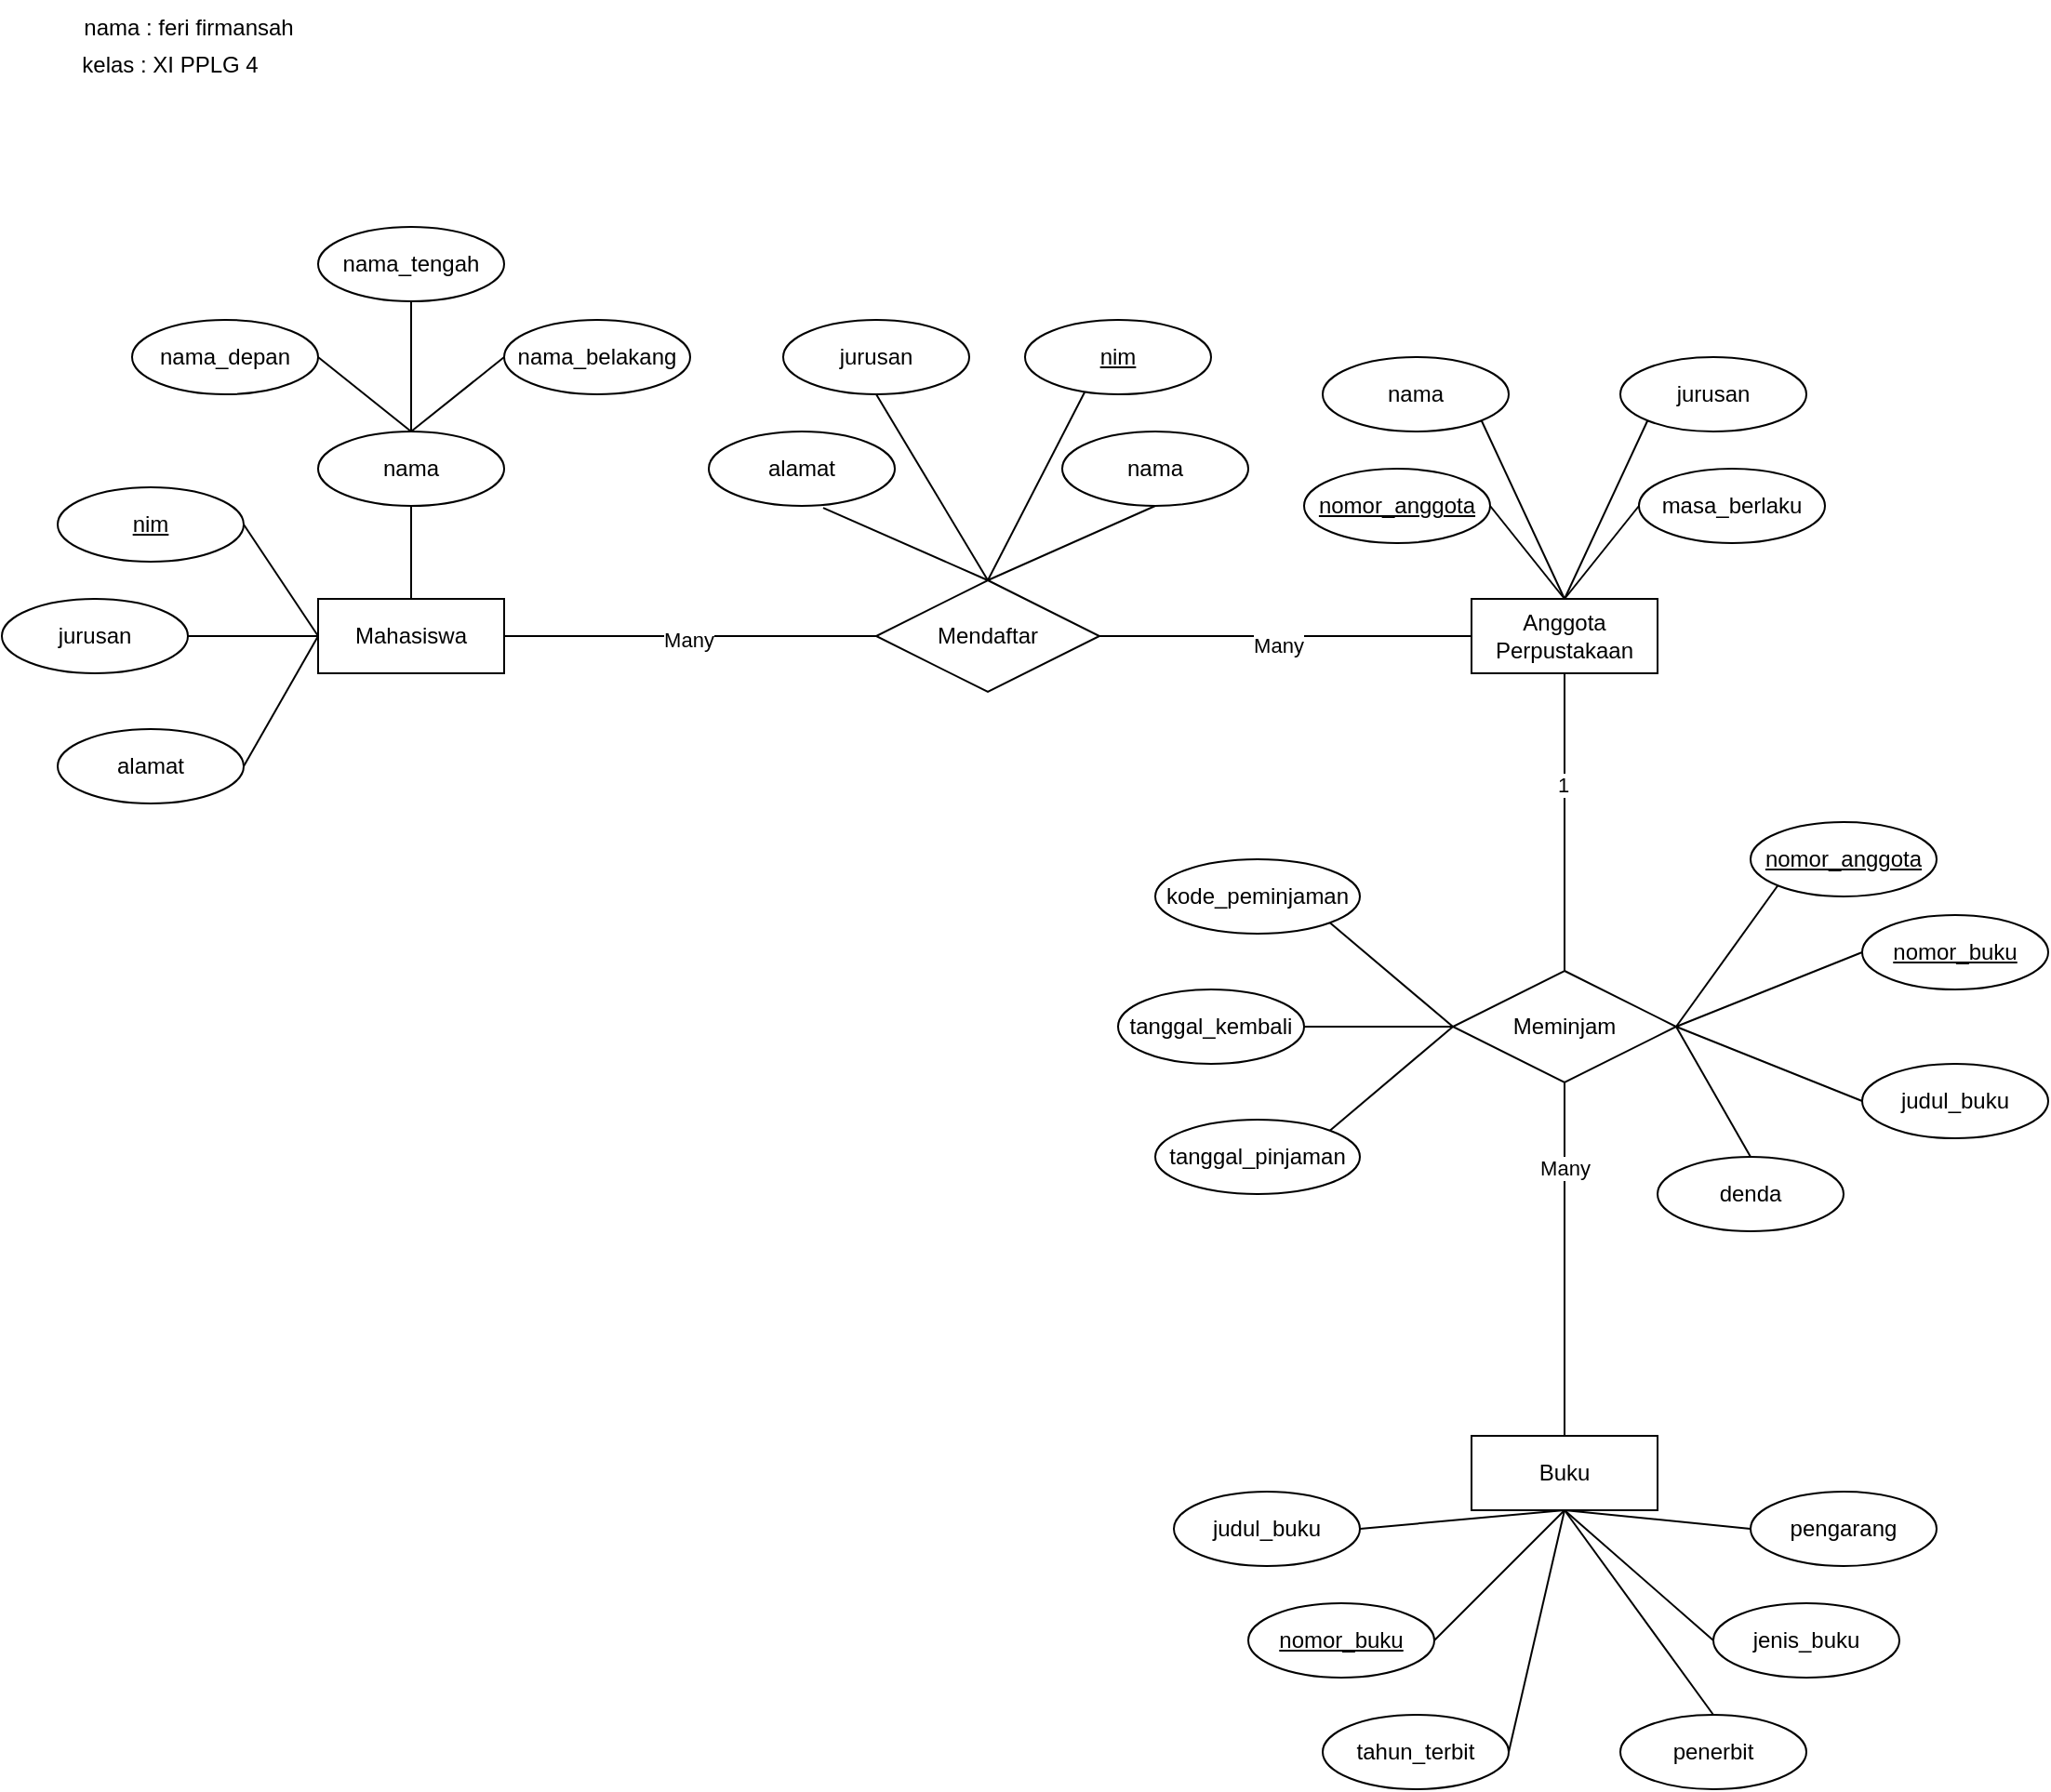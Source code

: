 <mxfile version="24.7.6">
  <diagram name="Page-1" id="XBaPcNetwXVkNEH2sR2C">
    <mxGraphModel dx="954" dy="592" grid="1" gridSize="10" guides="1" tooltips="1" connect="1" arrows="1" fold="1" page="1" pageScale="1" pageWidth="850" pageHeight="1100" math="0" shadow="0">
      <root>
        <mxCell id="0" />
        <mxCell id="1" parent="0" />
        <mxCell id="drBuVy9M7_z7px20c_WL-8" value="Mahasiswa" style="whiteSpace=wrap;html=1;align=center;" vertex="1" parent="1">
          <mxGeometry x="210" y="380" width="100" height="40" as="geometry" />
        </mxCell>
        <mxCell id="drBuVy9M7_z7px20c_WL-10" value="jurusan" style="ellipse;whiteSpace=wrap;html=1;align=center;" vertex="1" parent="1">
          <mxGeometry x="40" y="380" width="100" height="40" as="geometry" />
        </mxCell>
        <mxCell id="drBuVy9M7_z7px20c_WL-11" value="alamat" style="ellipse;whiteSpace=wrap;html=1;align=center;" vertex="1" parent="1">
          <mxGeometry x="70" y="450" width="100" height="40" as="geometry" />
        </mxCell>
        <mxCell id="drBuVy9M7_z7px20c_WL-12" value="nama_depan" style="ellipse;whiteSpace=wrap;html=1;align=center;" vertex="1" parent="1">
          <mxGeometry x="110" y="230" width="100" height="40" as="geometry" />
        </mxCell>
        <mxCell id="drBuVy9M7_z7px20c_WL-13" value="nama_tengah" style="ellipse;whiteSpace=wrap;html=1;align=center;" vertex="1" parent="1">
          <mxGeometry x="210" y="180" width="100" height="40" as="geometry" />
        </mxCell>
        <mxCell id="drBuVy9M7_z7px20c_WL-14" value="nama_belakang" style="ellipse;whiteSpace=wrap;html=1;align=center;" vertex="1" parent="1">
          <mxGeometry x="310" y="230" width="100" height="40" as="geometry" />
        </mxCell>
        <mxCell id="drBuVy9M7_z7px20c_WL-15" value="nama" style="ellipse;whiteSpace=wrap;html=1;align=center;" vertex="1" parent="1">
          <mxGeometry x="210" y="290" width="100" height="40" as="geometry" />
        </mxCell>
        <mxCell id="drBuVy9M7_z7px20c_WL-16" value="Mendaftar" style="shape=rhombus;perimeter=rhombusPerimeter;whiteSpace=wrap;html=1;align=center;" vertex="1" parent="1">
          <mxGeometry x="510" y="370" width="120" height="60" as="geometry" />
        </mxCell>
        <mxCell id="drBuVy9M7_z7px20c_WL-18" value="jurusan" style="ellipse;whiteSpace=wrap;html=1;align=center;" vertex="1" parent="1">
          <mxGeometry x="460" y="230" width="100" height="40" as="geometry" />
        </mxCell>
        <mxCell id="drBuVy9M7_z7px20c_WL-19" value="alamat" style="ellipse;whiteSpace=wrap;html=1;align=center;" vertex="1" parent="1">
          <mxGeometry x="420" y="290" width="100" height="40" as="geometry" />
        </mxCell>
        <mxCell id="drBuVy9M7_z7px20c_WL-20" value="nama" style="ellipse;whiteSpace=wrap;html=1;align=center;" vertex="1" parent="1">
          <mxGeometry x="610" y="290" width="100" height="40" as="geometry" />
        </mxCell>
        <mxCell id="drBuVy9M7_z7px20c_WL-21" value="Anggota Perpustakaan" style="whiteSpace=wrap;html=1;align=center;" vertex="1" parent="1">
          <mxGeometry x="830" y="380" width="100" height="40" as="geometry" />
        </mxCell>
        <mxCell id="drBuVy9M7_z7px20c_WL-23" value="nama" style="ellipse;whiteSpace=wrap;html=1;align=center;" vertex="1" parent="1">
          <mxGeometry x="750" y="250" width="100" height="40" as="geometry" />
        </mxCell>
        <mxCell id="drBuVy9M7_z7px20c_WL-25" value="jurusan" style="ellipse;whiteSpace=wrap;html=1;align=center;" vertex="1" parent="1">
          <mxGeometry x="910" y="250" width="100" height="40" as="geometry" />
        </mxCell>
        <mxCell id="drBuVy9M7_z7px20c_WL-26" value="masa_berlaku" style="ellipse;whiteSpace=wrap;html=1;align=center;" vertex="1" parent="1">
          <mxGeometry x="920" y="310" width="100" height="40" as="geometry" />
        </mxCell>
        <mxCell id="drBuVy9M7_z7px20c_WL-27" value="" style="endArrow=none;html=1;rounded=0;" edge="1" parent="1">
          <mxGeometry relative="1" as="geometry">
            <mxPoint x="140" y="400" as="sourcePoint" />
            <mxPoint x="210" y="400" as="targetPoint" />
          </mxGeometry>
        </mxCell>
        <mxCell id="drBuVy9M7_z7px20c_WL-28" value="" style="endArrow=none;html=1;rounded=0;exitX=1;exitY=0.5;exitDx=0;exitDy=0;entryX=0;entryY=0.5;entryDx=0;entryDy=0;" edge="1" parent="1" source="drBuVy9M7_z7px20c_WL-11" target="drBuVy9M7_z7px20c_WL-8">
          <mxGeometry relative="1" as="geometry">
            <mxPoint x="150" y="410" as="sourcePoint" />
            <mxPoint x="220" y="410" as="targetPoint" />
            <Array as="points" />
          </mxGeometry>
        </mxCell>
        <mxCell id="drBuVy9M7_z7px20c_WL-29" value="" style="endArrow=none;html=1;rounded=0;exitX=1;exitY=0.5;exitDx=0;exitDy=0;entryX=0;entryY=0.5;entryDx=0;entryDy=0;" edge="1" parent="1" source="drBuVy9M7_z7px20c_WL-79" target="drBuVy9M7_z7px20c_WL-8">
          <mxGeometry relative="1" as="geometry">
            <mxPoint x="170" y="340" as="sourcePoint" />
            <mxPoint x="470" y="250" as="targetPoint" />
          </mxGeometry>
        </mxCell>
        <mxCell id="drBuVy9M7_z7px20c_WL-30" value="" style="endArrow=none;html=1;rounded=0;exitX=0.5;exitY=1;exitDx=0;exitDy=0;entryX=0.5;entryY=0;entryDx=0;entryDy=0;" edge="1" parent="1" source="drBuVy9M7_z7px20c_WL-15" target="drBuVy9M7_z7px20c_WL-8">
          <mxGeometry relative="1" as="geometry">
            <mxPoint x="310" y="250" as="sourcePoint" />
            <mxPoint x="470" y="250" as="targetPoint" />
          </mxGeometry>
        </mxCell>
        <mxCell id="drBuVy9M7_z7px20c_WL-31" value="" style="endArrow=none;html=1;rounded=0;exitX=0.5;exitY=0;exitDx=0;exitDy=0;entryX=0;entryY=0.5;entryDx=0;entryDy=0;" edge="1" parent="1" source="drBuVy9M7_z7px20c_WL-15" target="drBuVy9M7_z7px20c_WL-14">
          <mxGeometry relative="1" as="geometry">
            <mxPoint x="310" y="250" as="sourcePoint" />
            <mxPoint x="470" y="250" as="targetPoint" />
          </mxGeometry>
        </mxCell>
        <mxCell id="drBuVy9M7_z7px20c_WL-32" value="" style="endArrow=none;html=1;rounded=0;entryX=0.5;entryY=1;entryDx=0;entryDy=0;" edge="1" parent="1" target="drBuVy9M7_z7px20c_WL-13">
          <mxGeometry relative="1" as="geometry">
            <mxPoint x="260" y="290" as="sourcePoint" />
            <mxPoint x="470" y="250" as="targetPoint" />
          </mxGeometry>
        </mxCell>
        <mxCell id="drBuVy9M7_z7px20c_WL-33" value="" style="endArrow=none;html=1;rounded=0;exitX=1;exitY=0.5;exitDx=0;exitDy=0;entryX=0.5;entryY=0;entryDx=0;entryDy=0;" edge="1" parent="1" source="drBuVy9M7_z7px20c_WL-12" target="drBuVy9M7_z7px20c_WL-15">
          <mxGeometry relative="1" as="geometry">
            <mxPoint x="310" y="250" as="sourcePoint" />
            <mxPoint x="470" y="250" as="targetPoint" />
          </mxGeometry>
        </mxCell>
        <mxCell id="drBuVy9M7_z7px20c_WL-34" value="" style="endArrow=none;html=1;rounded=0;exitX=0.5;exitY=0;exitDx=0;exitDy=0;entryX=0.615;entryY=1.026;entryDx=0;entryDy=0;entryPerimeter=0;" edge="1" parent="1" source="drBuVy9M7_z7px20c_WL-16" target="drBuVy9M7_z7px20c_WL-19">
          <mxGeometry relative="1" as="geometry">
            <mxPoint x="310" y="250" as="sourcePoint" />
            <mxPoint x="470" y="250" as="targetPoint" />
          </mxGeometry>
        </mxCell>
        <mxCell id="drBuVy9M7_z7px20c_WL-36" value="" style="endArrow=none;html=1;rounded=0;exitX=0.5;exitY=0;exitDx=0;exitDy=0;entryX=0.5;entryY=1;entryDx=0;entryDy=0;" edge="1" parent="1" source="drBuVy9M7_z7px20c_WL-16" target="drBuVy9M7_z7px20c_WL-18">
          <mxGeometry relative="1" as="geometry">
            <mxPoint x="580" y="380" as="sourcePoint" />
            <mxPoint x="492" y="341" as="targetPoint" />
          </mxGeometry>
        </mxCell>
        <mxCell id="drBuVy9M7_z7px20c_WL-37" value="" style="endArrow=none;html=1;rounded=0;entryX=0.33;entryY=0.925;entryDx=0;entryDy=0;entryPerimeter=0;" edge="1" parent="1" target="drBuVy9M7_z7px20c_WL-80">
          <mxGeometry relative="1" as="geometry">
            <mxPoint x="570" y="370" as="sourcePoint" />
            <mxPoint x="620" y="270" as="targetPoint" />
          </mxGeometry>
        </mxCell>
        <mxCell id="drBuVy9M7_z7px20c_WL-38" value="" style="endArrow=none;html=1;rounded=0;entryX=0.5;entryY=1;entryDx=0;entryDy=0;" edge="1" parent="1" target="drBuVy9M7_z7px20c_WL-20">
          <mxGeometry relative="1" as="geometry">
            <mxPoint x="570" y="370" as="sourcePoint" />
            <mxPoint x="630" y="280" as="targetPoint" />
          </mxGeometry>
        </mxCell>
        <mxCell id="drBuVy9M7_z7px20c_WL-39" value="" style="endArrow=none;html=1;rounded=0;entryX=0;entryY=0.5;entryDx=0;entryDy=0;exitX=1;exitY=0.5;exitDx=0;exitDy=0;" edge="1" parent="1" source="drBuVy9M7_z7px20c_WL-8" target="drBuVy9M7_z7px20c_WL-16">
          <mxGeometry relative="1" as="geometry">
            <mxPoint x="580" y="380" as="sourcePoint" />
            <mxPoint x="670" y="340" as="targetPoint" />
          </mxGeometry>
        </mxCell>
        <mxCell id="drBuVy9M7_z7px20c_WL-85" value="Many" style="edgeLabel;html=1;align=center;verticalAlign=middle;resizable=0;points=[];" vertex="1" connectable="0" parent="drBuVy9M7_z7px20c_WL-39">
          <mxGeometry x="-0.01" y="-2" relative="1" as="geometry">
            <mxPoint as="offset" />
          </mxGeometry>
        </mxCell>
        <mxCell id="drBuVy9M7_z7px20c_WL-40" value="" style="endArrow=none;html=1;rounded=0;entryX=0;entryY=0.5;entryDx=0;entryDy=0;exitX=1;exitY=0.5;exitDx=0;exitDy=0;" edge="1" parent="1" source="drBuVy9M7_z7px20c_WL-16" target="drBuVy9M7_z7px20c_WL-21">
          <mxGeometry relative="1" as="geometry">
            <mxPoint x="320" y="410" as="sourcePoint" />
            <mxPoint x="520" y="410" as="targetPoint" />
          </mxGeometry>
        </mxCell>
        <mxCell id="drBuVy9M7_z7px20c_WL-86" value="Many" style="edgeLabel;html=1;align=center;verticalAlign=middle;resizable=0;points=[];" vertex="1" connectable="0" parent="drBuVy9M7_z7px20c_WL-40">
          <mxGeometry x="-0.04" y="-5" relative="1" as="geometry">
            <mxPoint as="offset" />
          </mxGeometry>
        </mxCell>
        <mxCell id="drBuVy9M7_z7px20c_WL-41" value="" style="endArrow=none;html=1;rounded=0;entryX=0.5;entryY=0;entryDx=0;entryDy=0;exitX=1;exitY=0.5;exitDx=0;exitDy=0;" edge="1" parent="1" source="drBuVy9M7_z7px20c_WL-81" target="drBuVy9M7_z7px20c_WL-21">
          <mxGeometry relative="1" as="geometry">
            <mxPoint x="840" y="330" as="sourcePoint" />
            <mxPoint x="840" y="410" as="targetPoint" />
          </mxGeometry>
        </mxCell>
        <mxCell id="drBuVy9M7_z7px20c_WL-42" value="" style="endArrow=none;html=1;rounded=0;entryX=0;entryY=0.5;entryDx=0;entryDy=0;" edge="1" parent="1" target="drBuVy9M7_z7px20c_WL-26">
          <mxGeometry relative="1" as="geometry">
            <mxPoint x="880" y="380" as="sourcePoint" />
            <mxPoint x="890" y="390" as="targetPoint" />
          </mxGeometry>
        </mxCell>
        <mxCell id="drBuVy9M7_z7px20c_WL-43" value="" style="endArrow=none;html=1;rounded=0;entryX=0.5;entryY=0;entryDx=0;entryDy=0;exitX=1;exitY=1;exitDx=0;exitDy=0;" edge="1" parent="1" source="drBuVy9M7_z7px20c_WL-23" target="drBuVy9M7_z7px20c_WL-21">
          <mxGeometry relative="1" as="geometry">
            <mxPoint x="850" y="340" as="sourcePoint" />
            <mxPoint x="890" y="390" as="targetPoint" />
          </mxGeometry>
        </mxCell>
        <mxCell id="drBuVy9M7_z7px20c_WL-44" value="" style="endArrow=none;html=1;rounded=0;entryX=0.5;entryY=0;entryDx=0;entryDy=0;exitX=0;exitY=1;exitDx=0;exitDy=0;" edge="1" parent="1" source="drBuVy9M7_z7px20c_WL-25" target="drBuVy9M7_z7px20c_WL-21">
          <mxGeometry relative="1" as="geometry">
            <mxPoint x="820" y="280" as="sourcePoint" />
            <mxPoint x="890" y="390" as="targetPoint" />
          </mxGeometry>
        </mxCell>
        <mxCell id="drBuVy9M7_z7px20c_WL-46" value="kode_peminjaman" style="ellipse;whiteSpace=wrap;html=1;align=center;" vertex="1" parent="1">
          <mxGeometry x="660" y="520" width="110" height="40" as="geometry" />
        </mxCell>
        <mxCell id="drBuVy9M7_z7px20c_WL-47" value="Meminjam" style="shape=rhombus;perimeter=rhombusPerimeter;whiteSpace=wrap;html=1;align=center;" vertex="1" parent="1">
          <mxGeometry x="820" y="580" width="120" height="60" as="geometry" />
        </mxCell>
        <mxCell id="drBuVy9M7_z7px20c_WL-48" value="tanggal_kembali" style="ellipse;whiteSpace=wrap;html=1;align=center;" vertex="1" parent="1">
          <mxGeometry x="640" y="590" width="100" height="40" as="geometry" />
        </mxCell>
        <mxCell id="drBuVy9M7_z7px20c_WL-49" value="tanggal_pinjaman" style="ellipse;whiteSpace=wrap;html=1;align=center;" vertex="1" parent="1">
          <mxGeometry x="660" y="660" width="110" height="40" as="geometry" />
        </mxCell>
        <mxCell id="drBuVy9M7_z7px20c_WL-50" value="judul_buku" style="ellipse;whiteSpace=wrap;html=1;align=center;" vertex="1" parent="1">
          <mxGeometry x="1040" y="630" width="100" height="40" as="geometry" />
        </mxCell>
        <mxCell id="drBuVy9M7_z7px20c_WL-53" value="denda" style="ellipse;whiteSpace=wrap;html=1;align=center;" vertex="1" parent="1">
          <mxGeometry x="930" y="680" width="100" height="40" as="geometry" />
        </mxCell>
        <mxCell id="drBuVy9M7_z7px20c_WL-54" value="" style="endArrow=none;html=1;rounded=0;exitX=0;exitY=0.5;exitDx=0;exitDy=0;entryX=1;entryY=1;entryDx=0;entryDy=0;" edge="1" parent="1" source="drBuVy9M7_z7px20c_WL-47" target="drBuVy9M7_z7px20c_WL-46">
          <mxGeometry relative="1" as="geometry">
            <mxPoint x="580" y="380" as="sourcePoint" />
            <mxPoint x="760" y="550" as="targetPoint" />
          </mxGeometry>
        </mxCell>
        <mxCell id="drBuVy9M7_z7px20c_WL-55" value="" style="endArrow=none;html=1;rounded=0;entryX=0.5;entryY=1;entryDx=0;entryDy=0;exitX=0.5;exitY=0;exitDx=0;exitDy=0;" edge="1" parent="1" source="drBuVy9M7_z7px20c_WL-47" target="drBuVy9M7_z7px20c_WL-21">
          <mxGeometry relative="1" as="geometry">
            <mxPoint x="890" y="590" as="sourcePoint" />
            <mxPoint x="830" y="540" as="targetPoint" />
          </mxGeometry>
        </mxCell>
        <mxCell id="drBuVy9M7_z7px20c_WL-87" value="1" style="edgeLabel;html=1;align=center;verticalAlign=middle;resizable=0;points=[];" vertex="1" connectable="0" parent="drBuVy9M7_z7px20c_WL-55">
          <mxGeometry x="0.25" y="1" relative="1" as="geometry">
            <mxPoint as="offset" />
          </mxGeometry>
        </mxCell>
        <mxCell id="drBuVy9M7_z7px20c_WL-56" value="" style="endArrow=none;html=1;rounded=0;entryX=0;entryY=1;entryDx=0;entryDy=0;exitX=1;exitY=0.5;exitDx=0;exitDy=0;" edge="1" parent="1" source="drBuVy9M7_z7px20c_WL-47" target="drBuVy9M7_z7px20c_WL-83">
          <mxGeometry relative="1" as="geometry">
            <mxPoint x="890" y="590" as="sourcePoint" />
            <mxPoint x="990" y="530" as="targetPoint" />
          </mxGeometry>
        </mxCell>
        <mxCell id="drBuVy9M7_z7px20c_WL-58" value="" style="endArrow=none;html=1;rounded=0;entryX=1;entryY=0.5;entryDx=0;entryDy=0;exitX=0;exitY=0.5;exitDx=0;exitDy=0;" edge="1" parent="1" source="drBuVy9M7_z7px20c_WL-47" target="drBuVy9M7_z7px20c_WL-48">
          <mxGeometry relative="1" as="geometry">
            <mxPoint x="820" y="610" as="sourcePoint" />
            <mxPoint x="830" y="540" as="targetPoint" />
          </mxGeometry>
        </mxCell>
        <mxCell id="drBuVy9M7_z7px20c_WL-59" value="" style="endArrow=none;html=1;rounded=0;entryX=1;entryY=0;entryDx=0;entryDy=0;exitX=0;exitY=0.5;exitDx=0;exitDy=0;" edge="1" parent="1" source="drBuVy9M7_z7px20c_WL-47" target="drBuVy9M7_z7px20c_WL-49">
          <mxGeometry relative="1" as="geometry">
            <mxPoint x="830" y="620" as="sourcePoint" />
            <mxPoint x="790" y="610" as="targetPoint" />
          </mxGeometry>
        </mxCell>
        <mxCell id="drBuVy9M7_z7px20c_WL-60" value="" style="endArrow=none;html=1;rounded=0;entryX=0.5;entryY=0;entryDx=0;entryDy=0;exitX=1;exitY=0.5;exitDx=0;exitDy=0;" edge="1" parent="1" source="drBuVy9M7_z7px20c_WL-47" target="drBuVy9M7_z7px20c_WL-53">
          <mxGeometry relative="1" as="geometry">
            <mxPoint x="830" y="620" as="sourcePoint" />
            <mxPoint x="840" y="680" as="targetPoint" />
          </mxGeometry>
        </mxCell>
        <mxCell id="drBuVy9M7_z7px20c_WL-61" value="" style="endArrow=none;html=1;rounded=0;entryX=0;entryY=0.5;entryDx=0;entryDy=0;exitX=1;exitY=0.5;exitDx=0;exitDy=0;" edge="1" parent="1" source="drBuVy9M7_z7px20c_WL-47" target="drBuVy9M7_z7px20c_WL-50">
          <mxGeometry relative="1" as="geometry">
            <mxPoint x="950" y="620" as="sourcePoint" />
            <mxPoint x="970" y="680" as="targetPoint" />
          </mxGeometry>
        </mxCell>
        <mxCell id="drBuVy9M7_z7px20c_WL-62" value="" style="endArrow=none;html=1;rounded=0;entryX=0;entryY=0.5;entryDx=0;entryDy=0;exitX=1;exitY=0.5;exitDx=0;exitDy=0;" edge="1" parent="1" source="drBuVy9M7_z7px20c_WL-47" target="drBuVy9M7_z7px20c_WL-82">
          <mxGeometry relative="1" as="geometry">
            <mxPoint x="950" y="620" as="sourcePoint" />
            <mxPoint x="1040" y="570" as="targetPoint" />
          </mxGeometry>
        </mxCell>
        <mxCell id="drBuVy9M7_z7px20c_WL-63" value="" style="endArrow=none;html=1;rounded=0;exitX=0.5;exitY=1;exitDx=0;exitDy=0;entryX=0.5;entryY=0;entryDx=0;entryDy=0;" edge="1" parent="1" source="drBuVy9M7_z7px20c_WL-47" target="drBuVy9M7_z7px20c_WL-65">
          <mxGeometry relative="1" as="geometry">
            <mxPoint x="890" y="590" as="sourcePoint" />
            <mxPoint x="880" y="830" as="targetPoint" />
          </mxGeometry>
        </mxCell>
        <mxCell id="drBuVy9M7_z7px20c_WL-88" value="Many" style="edgeLabel;html=1;align=center;verticalAlign=middle;resizable=0;points=[];" vertex="1" connectable="0" parent="drBuVy9M7_z7px20c_WL-63">
          <mxGeometry x="-0.516" relative="1" as="geometry">
            <mxPoint as="offset" />
          </mxGeometry>
        </mxCell>
        <mxCell id="drBuVy9M7_z7px20c_WL-65" value="Buku" style="whiteSpace=wrap;html=1;align=center;" vertex="1" parent="1">
          <mxGeometry x="830" y="830" width="100" height="40" as="geometry" />
        </mxCell>
        <mxCell id="drBuVy9M7_z7px20c_WL-67" value="tahun_terbit" style="ellipse;whiteSpace=wrap;html=1;align=center;" vertex="1" parent="1">
          <mxGeometry x="750" y="980" width="100" height="40" as="geometry" />
        </mxCell>
        <mxCell id="drBuVy9M7_z7px20c_WL-68" value="judul_buku" style="ellipse;whiteSpace=wrap;html=1;align=center;" vertex="1" parent="1">
          <mxGeometry x="670" y="860" width="100" height="40" as="geometry" />
        </mxCell>
        <mxCell id="drBuVy9M7_z7px20c_WL-69" value="penerbit" style="ellipse;whiteSpace=wrap;html=1;align=center;" vertex="1" parent="1">
          <mxGeometry x="910" y="980" width="100" height="40" as="geometry" />
        </mxCell>
        <mxCell id="drBuVy9M7_z7px20c_WL-70" value="jenis_buku" style="ellipse;whiteSpace=wrap;html=1;align=center;" vertex="1" parent="1">
          <mxGeometry x="960" y="920" width="100" height="40" as="geometry" />
        </mxCell>
        <mxCell id="drBuVy9M7_z7px20c_WL-71" value="pengarang" style="ellipse;whiteSpace=wrap;html=1;align=center;" vertex="1" parent="1">
          <mxGeometry x="980" y="860" width="100" height="40" as="geometry" />
        </mxCell>
        <mxCell id="drBuVy9M7_z7px20c_WL-72" value="nomor_buku" style="ellipse;whiteSpace=wrap;html=1;align=center;fontStyle=4;" vertex="1" parent="1">
          <mxGeometry x="710" y="920" width="100" height="40" as="geometry" />
        </mxCell>
        <mxCell id="drBuVy9M7_z7px20c_WL-73" value="" style="endArrow=none;html=1;rounded=0;exitX=0.5;exitY=0;exitDx=0;exitDy=0;entryX=0.5;entryY=1;entryDx=0;entryDy=0;" edge="1" parent="1" source="drBuVy9M7_z7px20c_WL-69" target="drBuVy9M7_z7px20c_WL-65">
          <mxGeometry relative="1" as="geometry">
            <mxPoint x="890" y="650" as="sourcePoint" />
            <mxPoint x="890" y="840" as="targetPoint" />
          </mxGeometry>
        </mxCell>
        <mxCell id="drBuVy9M7_z7px20c_WL-74" value="" style="endArrow=none;html=1;rounded=0;exitX=0;exitY=0.5;exitDx=0;exitDy=0;entryX=0.5;entryY=1;entryDx=0;entryDy=0;" edge="1" parent="1" source="drBuVy9M7_z7px20c_WL-70" target="drBuVy9M7_z7px20c_WL-65">
          <mxGeometry relative="1" as="geometry">
            <mxPoint x="970" y="990" as="sourcePoint" />
            <mxPoint x="890" y="880" as="targetPoint" />
          </mxGeometry>
        </mxCell>
        <mxCell id="drBuVy9M7_z7px20c_WL-75" value="" style="endArrow=none;html=1;rounded=0;exitX=0;exitY=0.5;exitDx=0;exitDy=0;entryX=0.5;entryY=1;entryDx=0;entryDy=0;" edge="1" parent="1" source="drBuVy9M7_z7px20c_WL-71" target="drBuVy9M7_z7px20c_WL-65">
          <mxGeometry relative="1" as="geometry">
            <mxPoint x="970" y="950" as="sourcePoint" />
            <mxPoint x="890" y="880" as="targetPoint" />
          </mxGeometry>
        </mxCell>
        <mxCell id="drBuVy9M7_z7px20c_WL-76" value="" style="endArrow=none;html=1;rounded=0;exitX=0.5;exitY=1;exitDx=0;exitDy=0;entryX=1;entryY=0.5;entryDx=0;entryDy=0;" edge="1" parent="1" source="drBuVy9M7_z7px20c_WL-65" target="drBuVy9M7_z7px20c_WL-68">
          <mxGeometry relative="1" as="geometry">
            <mxPoint x="990" y="890" as="sourcePoint" />
            <mxPoint x="890" y="880" as="targetPoint" />
          </mxGeometry>
        </mxCell>
        <mxCell id="drBuVy9M7_z7px20c_WL-77" value="" style="endArrow=none;html=1;rounded=0;exitX=0.5;exitY=1;exitDx=0;exitDy=0;entryX=1;entryY=0.5;entryDx=0;entryDy=0;" edge="1" parent="1" source="drBuVy9M7_z7px20c_WL-65" target="drBuVy9M7_z7px20c_WL-72">
          <mxGeometry relative="1" as="geometry">
            <mxPoint x="890" y="880" as="sourcePoint" />
            <mxPoint x="780" y="890" as="targetPoint" />
          </mxGeometry>
        </mxCell>
        <mxCell id="drBuVy9M7_z7px20c_WL-78" value="" style="endArrow=none;html=1;rounded=0;exitX=0.5;exitY=1;exitDx=0;exitDy=0;entryX=1;entryY=0.5;entryDx=0;entryDy=0;" edge="1" parent="1" source="drBuVy9M7_z7px20c_WL-65" target="drBuVy9M7_z7px20c_WL-67">
          <mxGeometry relative="1" as="geometry">
            <mxPoint x="890" y="880" as="sourcePoint" />
            <mxPoint x="820" y="950" as="targetPoint" />
          </mxGeometry>
        </mxCell>
        <mxCell id="drBuVy9M7_z7px20c_WL-79" value="nim" style="ellipse;whiteSpace=wrap;html=1;align=center;fontStyle=4;" vertex="1" parent="1">
          <mxGeometry x="70" y="320" width="100" height="40" as="geometry" />
        </mxCell>
        <mxCell id="drBuVy9M7_z7px20c_WL-80" value="nim" style="ellipse;whiteSpace=wrap;html=1;align=center;fontStyle=4;" vertex="1" parent="1">
          <mxGeometry x="590" y="230" width="100" height="40" as="geometry" />
        </mxCell>
        <mxCell id="drBuVy9M7_z7px20c_WL-81" value="nomor_anggota" style="ellipse;whiteSpace=wrap;html=1;align=center;fontStyle=4;" vertex="1" parent="1">
          <mxGeometry x="740" y="310" width="100" height="40" as="geometry" />
        </mxCell>
        <mxCell id="drBuVy9M7_z7px20c_WL-82" value="nomor_buku" style="ellipse;whiteSpace=wrap;html=1;align=center;fontStyle=4;" vertex="1" parent="1">
          <mxGeometry x="1040" y="550" width="100" height="40" as="geometry" />
        </mxCell>
        <mxCell id="drBuVy9M7_z7px20c_WL-83" value="nomor_anggota" style="ellipse;whiteSpace=wrap;html=1;align=center;fontStyle=4;" vertex="1" parent="1">
          <mxGeometry x="980" y="500" width="100" height="40" as="geometry" />
        </mxCell>
        <mxCell id="drBuVy9M7_z7px20c_WL-89" value="nama : feri firmansah" style="text;html=1;align=center;verticalAlign=middle;resizable=0;points=[];autosize=1;strokeColor=none;fillColor=none;" vertex="1" parent="1">
          <mxGeometry x="70" y="58" width="140" height="30" as="geometry" />
        </mxCell>
        <mxCell id="drBuVy9M7_z7px20c_WL-90" value="kelas : XI PPLG 4" style="text;html=1;align=center;verticalAlign=middle;resizable=0;points=[];autosize=1;strokeColor=none;fillColor=none;" vertex="1" parent="1">
          <mxGeometry x="70" y="78" width="120" height="30" as="geometry" />
        </mxCell>
      </root>
    </mxGraphModel>
  </diagram>
</mxfile>
